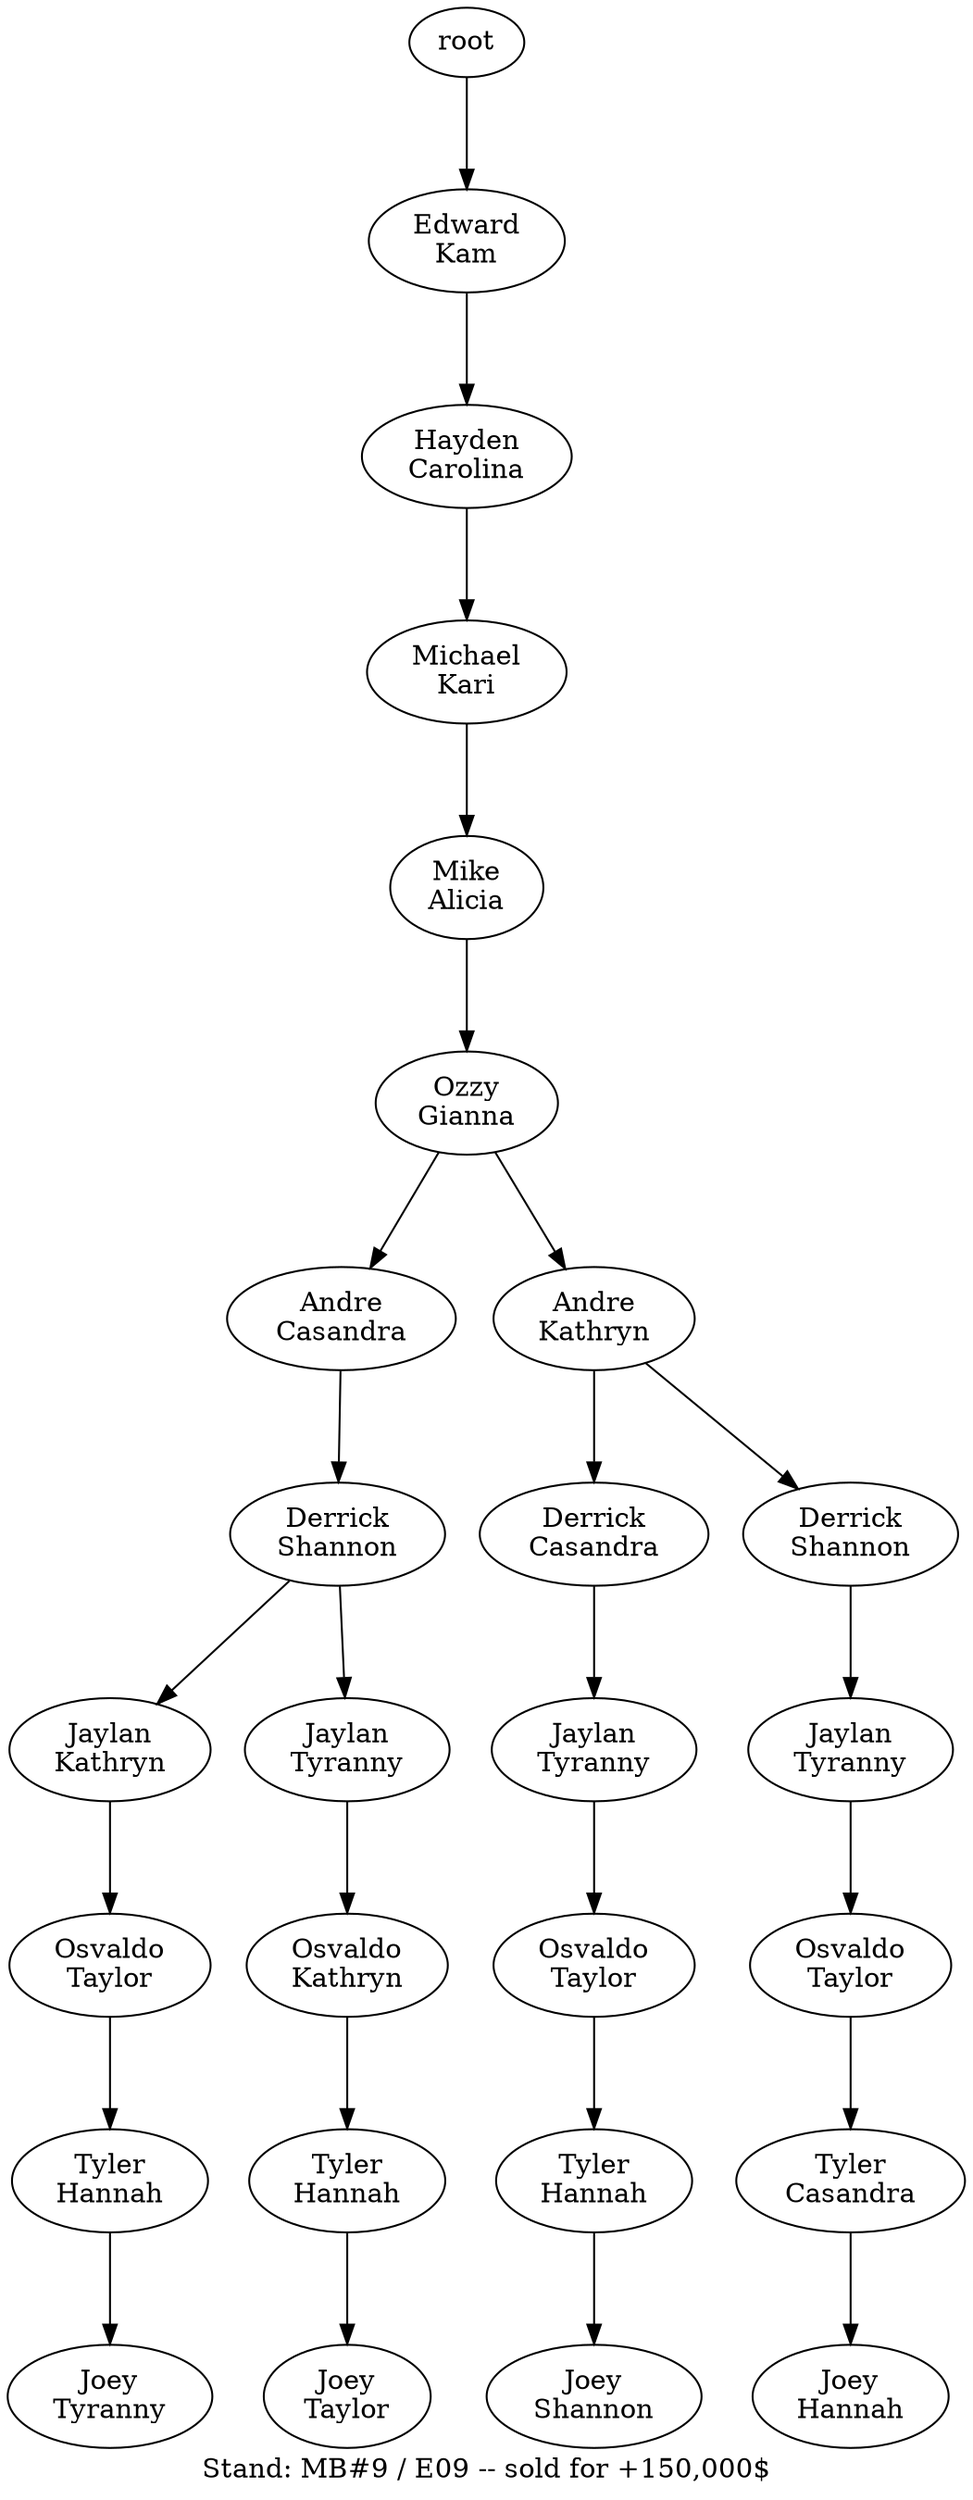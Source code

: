 digraph D { labelloc="b"; label="Stand: MB#9 / E09 -- sold for +150,000$"; ranksep=0.8;
"root/5"[label="Edward\nKam"]
"root" -> "root/5";
"root/5/1"[label="Hayden\nCarolina"]
"root/5" -> "root/5/1";
"root/5/1/6"[label="Michael\nKari"]
"root/5/1" -> "root/5/1/6";
"root/5/1/6/0"[label="Mike\nAlicia"]
"root/5/1/6" -> "root/5/1/6/0";
"root/5/1/6/0/3"[label="Ozzy\nGianna"]
"root/5/1/6/0" -> "root/5/1/6/0/3";
"root/5/1/6/0/3/2"[label="Andre\nCasandra"]
"root/5/1/6/0/3" -> "root/5/1/6/0/3/2";
"root/5/1/6/0/3/2/8"[label="Derrick\nShannon"]
"root/5/1/6/0/3/2" -> "root/5/1/6/0/3/2/8";
"root/5/1/6/0/3/2/8/7"[label="Jaylan\nKathryn"]
"root/5/1/6/0/3/2/8" -> "root/5/1/6/0/3/2/8/7";
"root/5/1/6/0/3/2/8/7/9"[label="Osvaldo\nTaylor"]
"root/5/1/6/0/3/2/8/7" -> "root/5/1/6/0/3/2/8/7/9";
"root/5/1/6/0/3/2/8/7/9/4"[label="Tyler\nHannah"]
"root/5/1/6/0/3/2/8/7/9" -> "root/5/1/6/0/3/2/8/7/9/4";
"root/5/1/6/0/3/2/8/7/9/4/10"[label="Joey\nTyranny"]
"root/5/1/6/0/3/2/8/7/9/4" -> "root/5/1/6/0/3/2/8/7/9/4/10";
"root/5/1/6/0/3/7"[label="Andre\nKathryn"]
"root/5/1/6/0/3" -> "root/5/1/6/0/3/7";
"root/5/1/6/0/3/7/2"[label="Derrick\nCasandra"]
"root/5/1/6/0/3/7" -> "root/5/1/6/0/3/7/2";
"root/5/1/6/0/3/7/2/10"[label="Jaylan\nTyranny"]
"root/5/1/6/0/3/7/2" -> "root/5/1/6/0/3/7/2/10";
"root/5/1/6/0/3/7/2/10/9"[label="Osvaldo\nTaylor"]
"root/5/1/6/0/3/7/2/10" -> "root/5/1/6/0/3/7/2/10/9";
"root/5/1/6/0/3/7/2/10/9/4"[label="Tyler\nHannah"]
"root/5/1/6/0/3/7/2/10/9" -> "root/5/1/6/0/3/7/2/10/9/4";
"root/5/1/6/0/3/7/2/10/9/4/8"[label="Joey\nShannon"]
"root/5/1/6/0/3/7/2/10/9/4" -> "root/5/1/6/0/3/7/2/10/9/4/8";
"root/5/1/6/0/3/2/8/10"[label="Jaylan\nTyranny"]
"root/5/1/6/0/3/2/8" -> "root/5/1/6/0/3/2/8/10";
"root/5/1/6/0/3/2/8/10/7"[label="Osvaldo\nKathryn"]
"root/5/1/6/0/3/2/8/10" -> "root/5/1/6/0/3/2/8/10/7";
"root/5/1/6/0/3/2/8/10/7/4"[label="Tyler\nHannah"]
"root/5/1/6/0/3/2/8/10/7" -> "root/5/1/6/0/3/2/8/10/7/4";
"root/5/1/6/0/3/2/8/10/7/4/9"[label="Joey\nTaylor"]
"root/5/1/6/0/3/2/8/10/7/4" -> "root/5/1/6/0/3/2/8/10/7/4/9";
"root/5/1/6/0/3/7/8"[label="Derrick\nShannon"]
"root/5/1/6/0/3/7" -> "root/5/1/6/0/3/7/8";
"root/5/1/6/0/3/7/8/10"[label="Jaylan\nTyranny"]
"root/5/1/6/0/3/7/8" -> "root/5/1/6/0/3/7/8/10";
"root/5/1/6/0/3/7/8/10/9"[label="Osvaldo\nTaylor"]
"root/5/1/6/0/3/7/8/10" -> "root/5/1/6/0/3/7/8/10/9";
"root/5/1/6/0/3/7/8/10/9/2"[label="Tyler\nCasandra"]
"root/5/1/6/0/3/7/8/10/9" -> "root/5/1/6/0/3/7/8/10/9/2";
"root/5/1/6/0/3/7/8/10/9/2/4"[label="Joey\nHannah"]
"root/5/1/6/0/3/7/8/10/9/2" -> "root/5/1/6/0/3/7/8/10/9/2/4";
}
